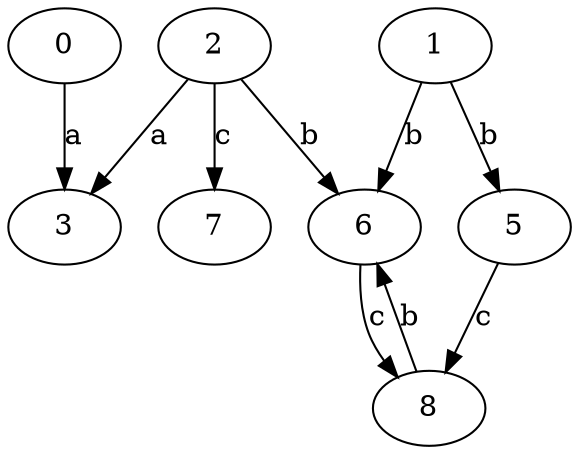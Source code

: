 strict digraph  {
0;
1;
2;
3;
5;
6;
7;
8;
0 -> 3  [label=a];
1 -> 5  [label=b];
1 -> 6  [label=b];
2 -> 3  [label=a];
2 -> 6  [label=b];
2 -> 7  [label=c];
5 -> 8  [label=c];
6 -> 8  [label=c];
8 -> 6  [label=b];
}
